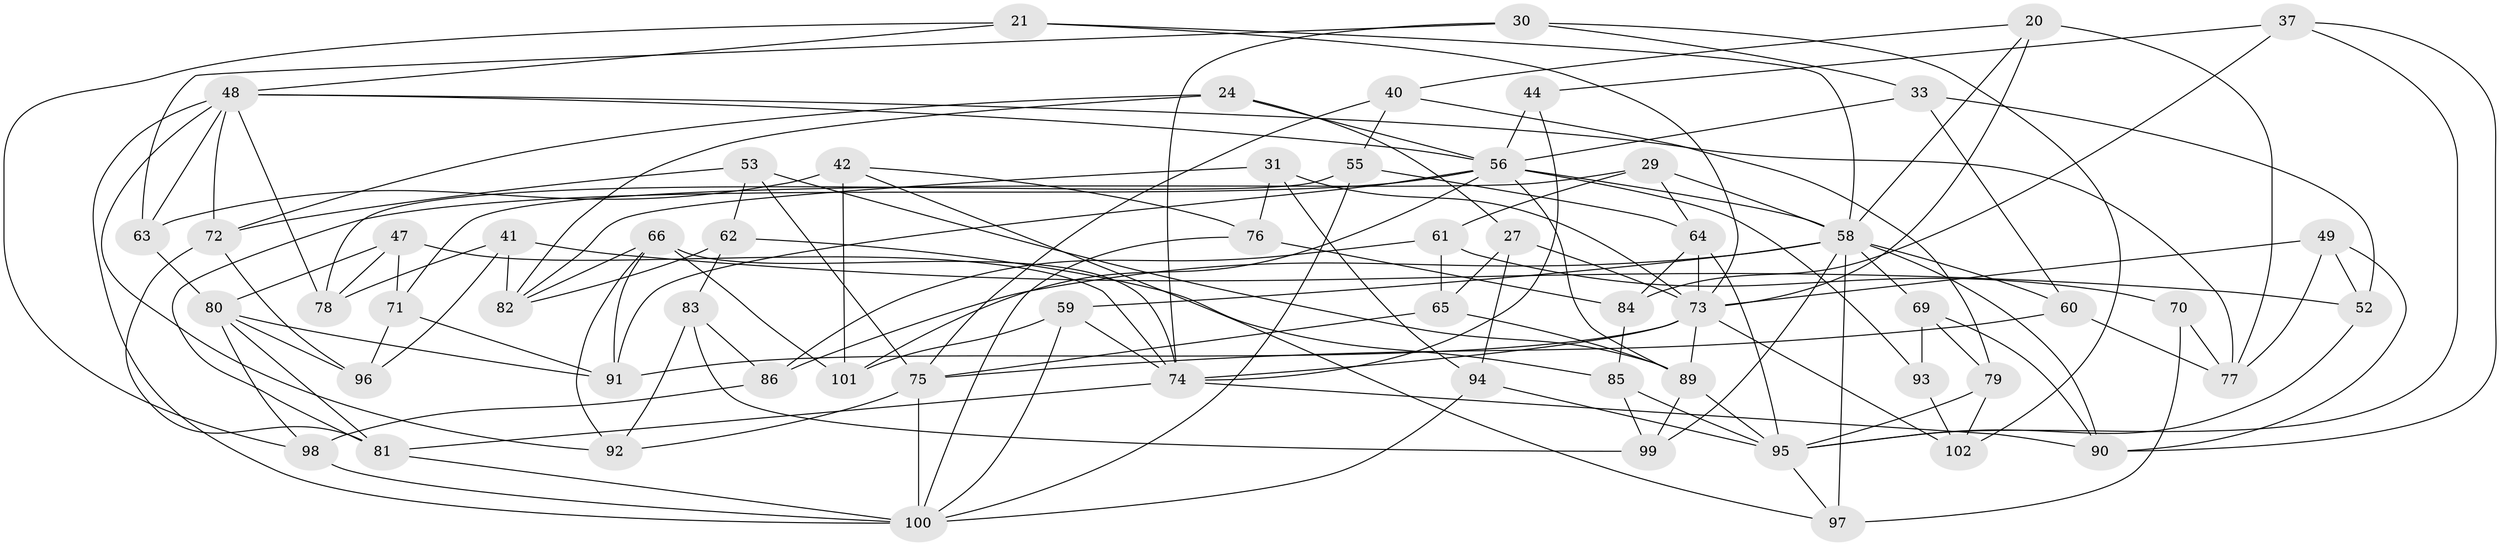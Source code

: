 // original degree distribution, {4: 1.0}
// Generated by graph-tools (version 1.1) at 2025/03/03/04/25 22:03:20]
// undirected, 61 vertices, 145 edges
graph export_dot {
graph [start="1"]
  node [color=gray90,style=filled];
  20;
  21;
  24;
  27;
  29;
  30;
  31;
  33;
  37;
  40;
  41;
  42;
  44;
  47;
  48 [super="+6+14"];
  49;
  52;
  53;
  55;
  56 [super="+8+32+50"];
  58 [super="+16+17+18+54"];
  59;
  60;
  61;
  62;
  63;
  64 [super="+45"];
  65;
  66 [super="+1"];
  69 [super="+67"];
  70;
  71;
  72 [super="+11"];
  73 [super="+5+25+7+12"];
  74 [super="+34"];
  75 [super="+36+39"];
  76;
  77 [super="+26"];
  78;
  79;
  80 [super="+4+68"];
  81 [super="+35+38"];
  82 [super="+23"];
  83;
  84;
  85;
  86;
  89 [super="+19"];
  90 [super="+88"];
  91 [super="+87"];
  92;
  93;
  94;
  95 [super="+46"];
  96;
  97;
  98 [super="+51"];
  99;
  100 [super="+57+10"];
  101 [super="+43"];
  102;
  20 -- 40;
  20 -- 73;
  20 -- 77;
  20 -- 58;
  21 -- 58;
  21 -- 98;
  21 -- 48;
  21 -- 73;
  24 -- 56;
  24 -- 82;
  24 -- 27;
  24 -- 72;
  27 -- 94;
  27 -- 65;
  27 -- 73;
  29 -- 61;
  29 -- 71;
  29 -- 64;
  29 -- 58;
  30 -- 63;
  30 -- 74;
  30 -- 33;
  30 -- 102;
  31 -- 76;
  31 -- 94;
  31 -- 82;
  31 -- 73;
  33 -- 52;
  33 -- 60;
  33 -- 56;
  37 -- 95;
  37 -- 84;
  37 -- 44;
  37 -- 90;
  40 -- 79;
  40 -- 55;
  40 -- 75;
  41 -- 78;
  41 -- 82;
  41 -- 52;
  41 -- 96;
  42 -- 97;
  42 -- 76;
  42 -- 63;
  42 -- 101;
  44 -- 56 [weight=2];
  44 -- 74;
  47 -- 71;
  47 -- 78;
  47 -- 80;
  47 -- 74;
  48 -- 56;
  48 -- 92;
  48 -- 78;
  48 -- 77;
  48 -- 63;
  48 -- 100;
  48 -- 72;
  49 -- 52;
  49 -- 90;
  49 -- 77;
  49 -- 73;
  52 -- 95;
  53 -- 72;
  53 -- 62;
  53 -- 89;
  53 -- 75;
  55 -- 64;
  55 -- 78;
  55 -- 100;
  56 -- 58 [weight=2];
  56 -- 101 [weight=3];
  56 -- 93;
  56 -- 81;
  56 -- 91;
  56 -- 89;
  58 -- 60;
  58 -- 97;
  58 -- 86;
  58 -- 99;
  58 -- 69;
  58 -- 90;
  58 -- 59;
  59 -- 100;
  59 -- 101;
  59 -- 74;
  60 -- 77;
  60 -- 75;
  61 -- 65;
  61 -- 70;
  61 -- 86;
  62 -- 83;
  62 -- 85;
  62 -- 82;
  63 -- 80;
  64 -- 84;
  64 -- 73 [weight=2];
  64 -- 95;
  65 -- 89;
  65 -- 75;
  66 -- 92;
  66 -- 82 [weight=2];
  66 -- 91;
  66 -- 101;
  66 -- 74;
  69 -- 79;
  69 -- 93 [weight=2];
  69 -- 90 [weight=2];
  70 -- 97;
  70 -- 77 [weight=2];
  71 -- 96;
  71 -- 91;
  72 -- 96;
  72 -- 81 [weight=2];
  73 -- 74 [weight=2];
  73 -- 102;
  73 -- 91;
  73 -- 89;
  74 -- 81 [weight=2];
  74 -- 90;
  75 -- 100 [weight=3];
  75 -- 92;
  76 -- 100;
  76 -- 84;
  79 -- 102;
  79 -- 95;
  80 -- 98;
  80 -- 96;
  80 -- 91 [weight=2];
  80 -- 81 [weight=2];
  81 -- 100;
  83 -- 92;
  83 -- 86;
  83 -- 99;
  84 -- 85;
  85 -- 99;
  85 -- 95;
  86 -- 98;
  89 -- 99;
  89 -- 95;
  93 -- 102;
  94 -- 95;
  94 -- 100;
  95 -- 97;
  98 -- 100 [weight=3];
}
